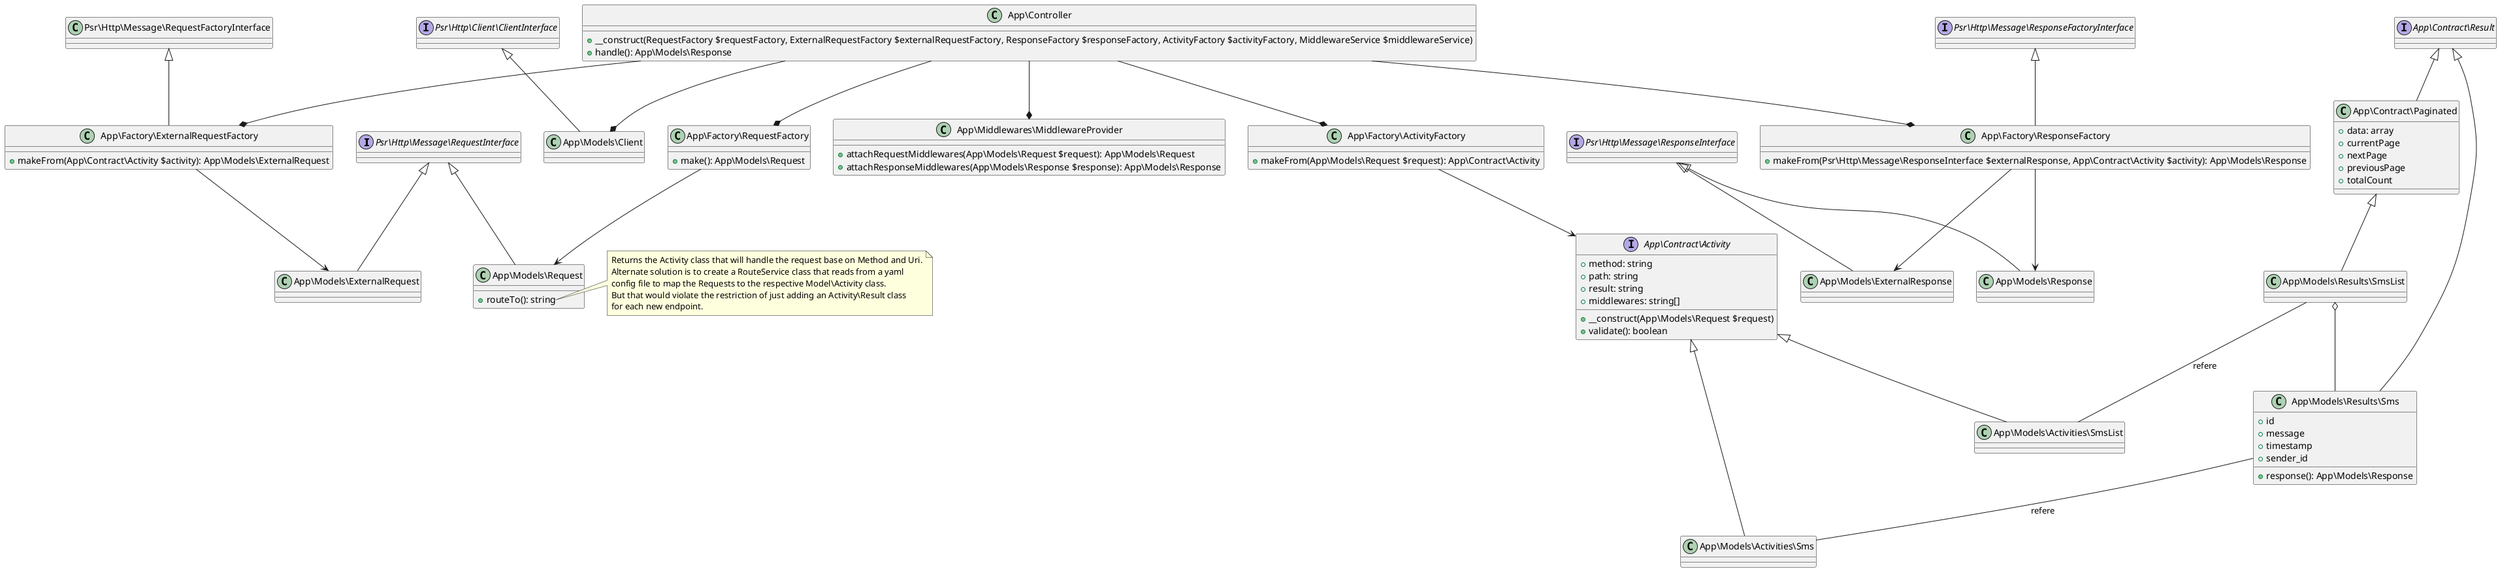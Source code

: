 @startuml shiftbase/eggress
Psr\Http\Message\RequestInterface <|-- App\Models\Request
Psr\Http\Message\ResponseInterface <|-- App\Models\Response
Psr\Http\Message\RequestInterface <|-- App\Models\ExternalRequest
Psr\Http\Message\ResponseInterface <|-- App\Models\ExternalResponse
Psr\Http\Client\ClientInterface <|-- App\Models\Client

Psr\Http\Message\RequestFactoryInterface <|-- App\Factory\ExternalRequestFactory
Psr\Http\Message\ResponseFactoryInterface <|-- App\Factory\ResponseFactory


App\Contract\Activity <|-- App\Models\Activities\Sms
App\Contract\Result <|-- App\Models\Results\Sms
App\Models\Results\Sms -- App\Models\Activities\Sms : refere


App\Contract\Activity <|-- App\Models\Activities\SmsList
App\Contract\Result <|-- App\Contract\Paginated
App\Contract\Paginated <|-- App\Models\Results\SmsList
App\Models\Results\SmsList -- App\Models\Activities\SmsList : refere
App\Models\Results\SmsList o-- App\Models\Results\Sms

App\Controller --* App\Factory\RequestFactory
App\Controller --* App\Factory\ExternalRequestFactory
App\Controller --* App\Factory\ResponseFactory
App\Controller --* App\Factory\ActivityFactory
App\Controller --* App\Middlewares\MiddlewareProvider
App\Controller --* App\Models\Client

App\Factory\RequestFactory --> App\Models\Request
App\Factory\ExternalRequestFactory --> App\Models\ExternalRequest
App\Factory\ResponseFactory --> App\Models\Response
App\Factory\ResponseFactory --> App\Models\ExternalResponse
App\Factory\ActivityFactory --> App\Contract\Activity


interface Psr\Http\Message\RequestInterface {
}
interface Psr\Http\Message\ResponseInterface {
}
interface Psr\Http\Client\ClientInterface {
}
interface Psr\Http\Message\ResponseFactoryInterface {

}

interface App\Contract\Activity {
    +method: string
    +path: string
    +result: string
    +middlewares: string[]
    +__construct(App\Models\Request $request)
    +validate(): boolean
}

interface App\Contract\Result {
}

class App\Contract\Paginated {
    +data: array
    +currentPage
    +nextPage
    +previousPage
    +totalCount
}

class App\Models\Request {
    +routeTo(): string
}
class App\Models\Response {
}
class App\Models\ExternalRequest {
}
class App\Models\ExternalResponse {
}
class App\Models\Client {
}


class App\Factory\RequestFactory {
    +make(): App\Models\Request
}

class App\Factory\ExternalRequestFactory {
    +makeFrom(App\Contract\Activity $activity): App\Models\ExternalRequest
}

class App\Factory\ResponseFactory {
    +makeFrom(Psr\Http\Message\ResponseInterface $externalResponse, App\Contract\Activity $activity): App\Models\Response
}

class App\Factory\ActivityFactory {
    +makeFrom(App\Models\Request $request): App\Contract\Activity
}

class App\Models\Activities\Sms {
}

class App\Models\Results\Sms {
    +id
    +message
    +timestamp
    +sender_id
    +response(): App\Models\Response
}

class App\Controller {
    +__construct(RequestFactory $requestFactory, ExternalRequestFactory $externalRequestFactory, ResponseFactory $responseFactory, ActivityFactory $activityFactory, MiddlewareService $middlewareService)
    +handle(): App\Models\Response
}

class App\Middlewares\MiddlewareProvider {
    +attachRequestMiddlewares(App\Models\Request $request): App\Models\Request
    +attachResponseMiddlewares(App\Models\Response $response): App\Models\Response
}

note right of App\Models\Request::routeTo()
    Returns the Activity class that will handle the request base on Method and Uri.
    Alternate solution is to create a RouteService class that reads from a yaml
    config file to map the Requests to the respective Model\Activity class.
    But that would violate the restriction of just adding an Activity\Result class
    for each new endpoint. 
end note
@enduml
